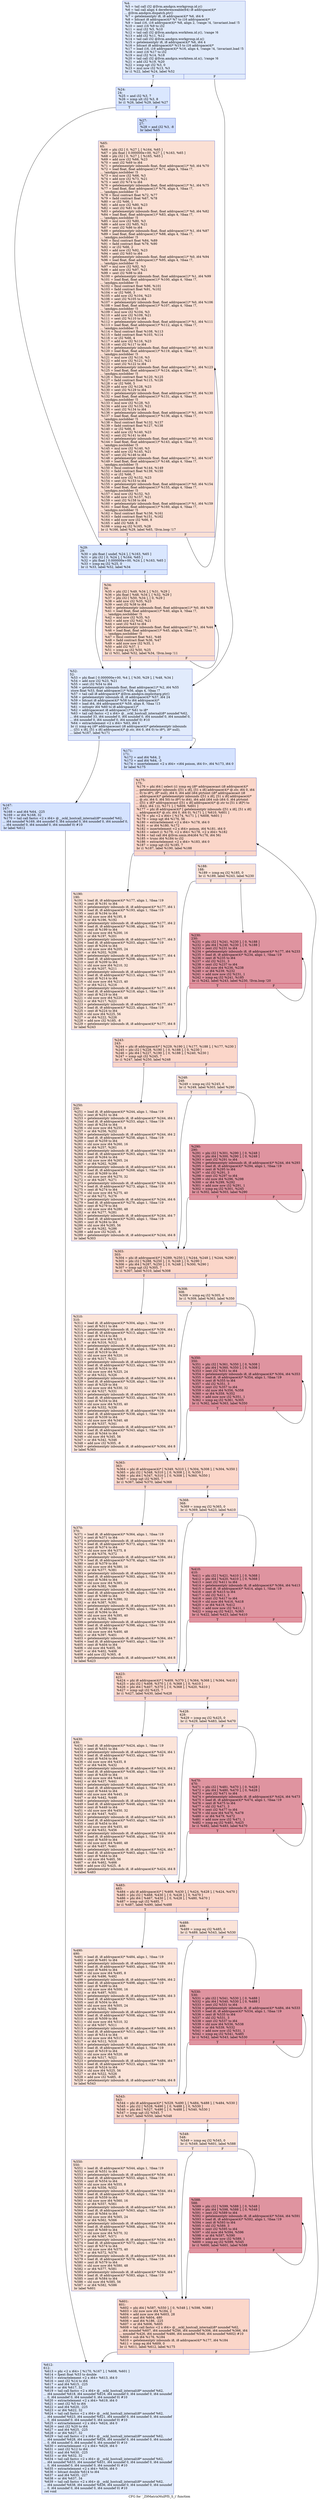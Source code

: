 digraph "CFG for '_Z9MatrixMulPfS_S_i' function" {
	label="CFG for '_Z9MatrixMulPfS_S_i' function";

	Node0x5eda240 [shape=record,color="#3d50c3ff", style=filled, fillcolor="#bbd1f870",label="{%4:\l  %5 = tail call i32 @llvm.amdgcn.workgroup.id.y()\l  %6 = tail call align 4 dereferenceable(64) i8 addrspace(4)*\l... @llvm.amdgcn.dispatch.ptr()\l  %7 = getelementptr i8, i8 addrspace(4)* %6, i64 6\l  %8 = bitcast i8 addrspace(4)* %7 to i16 addrspace(4)*\l  %9 = load i16, i16 addrspace(4)* %8, align 2, !range !4, !invariant.load !5\l  %10 = zext i16 %9 to i32\l  %11 = mul i32 %5, %10\l  %12 = tail call i32 @llvm.amdgcn.workitem.id.y(), !range !6\l  %13 = add i32 %11, %12\l  %14 = tail call i32 @llvm.amdgcn.workgroup.id.x()\l  %15 = getelementptr i8, i8 addrspace(4)* %6, i64 4\l  %16 = bitcast i8 addrspace(4)* %15 to i16 addrspace(4)*\l  %17 = load i16, i16 addrspace(4)* %16, align 4, !range !4, !invariant.load !5\l  %18 = zext i16 %17 to i32\l  %19 = mul i32 %14, %18\l  %20 = tail call i32 @llvm.amdgcn.workitem.id.x(), !range !6\l  %21 = add i32 %19, %20\l  %22 = icmp sgt i32 %3, 0\l  %23 = mul nsw i32 %13, %3\l  br i1 %22, label %24, label %52\l|{<s0>T|<s1>F}}"];
	Node0x5eda240:s0 -> Node0x5eddc30;
	Node0x5eda240:s1 -> Node0x5eddcc0;
	Node0x5eddc30 [shape=record,color="#3d50c3ff", style=filled, fillcolor="#abc8fd70",label="{%24:\l24:                                               \l  %25 = and i32 %3, 7\l  %26 = icmp ult i32 %3, 8\l  br i1 %26, label %29, label %27\l|{<s0>T|<s1>F}}"];
	Node0x5eddc30:s0 -> Node0x5eddf80;
	Node0x5eddc30:s1 -> Node0x5eddfd0;
	Node0x5eddfd0 [shape=record,color="#3d50c3ff", style=filled, fillcolor="#8fb1fe70",label="{%27:\l27:                                               \l  %28 = and i32 %3, -8\l  br label %65\l}"];
	Node0x5eddfd0 -> Node0x5ede1d0;
	Node0x5eddf80 [shape=record,color="#3d50c3ff", style=filled, fillcolor="#abc8fd70",label="{%29:\l29:                                               \l  %30 = phi float [ undef, %24 ], [ %163, %65 ]\l  %31 = phi i32 [ 0, %24 ], [ %164, %65 ]\l  %32 = phi float [ 0.000000e+00, %24 ], [ %163, %65 ]\l  %33 = icmp eq i32 %25, 0\l  br i1 %33, label %52, label %34\l|{<s0>T|<s1>F}}"];
	Node0x5eddf80:s0 -> Node0x5eddcc0;
	Node0x5eddf80:s1 -> Node0x5edc440;
	Node0x5edc440 [shape=record,color="#3d50c3ff", style=filled, fillcolor="#f7af9170",label="{%34:\l34:                                               \l  %35 = phi i32 [ %49, %34 ], [ %31, %29 ]\l  %36 = phi float [ %48, %34 ], [ %32, %29 ]\l  %37 = phi i32 [ %50, %34 ], [ 0, %29 ]\l  %38 = add nsw i32 %35, %23\l  %39 = sext i32 %38 to i64\l  %40 = getelementptr inbounds float, float addrspace(1)* %0, i64 %39\l  %41 = load float, float addrspace(1)* %40, align 4, !tbaa !7,\l... !amdgpu.noclobber !5\l  %42 = mul nsw i32 %35, %3\l  %43 = add nsw i32 %42, %21\l  %44 = sext i32 %43 to i64\l  %45 = getelementptr inbounds float, float addrspace(1)* %1, i64 %44\l  %46 = load float, float addrspace(1)* %45, align 4, !tbaa !7,\l... !amdgpu.noclobber !5\l  %47 = fmul contract float %41, %46\l  %48 = fadd contract float %36, %47\l  %49 = add nuw nsw i32 %35, 1\l  %50 = add i32 %37, 1\l  %51 = icmp eq i32 %50, %25\l  br i1 %51, label %52, label %34, !llvm.loop !11\l|{<s0>T|<s1>F}}"];
	Node0x5edc440:s0 -> Node0x5eddcc0;
	Node0x5edc440:s1 -> Node0x5edc440;
	Node0x5eddcc0 [shape=record,color="#3d50c3ff", style=filled, fillcolor="#bbd1f870",label="{%52:\l52:                                               \l  %53 = phi float [ 0.000000e+00, %4 ], [ %30, %29 ], [ %48, %34 ]\l  %54 = add nsw i32 %23, %21\l  %55 = sext i32 %54 to i64\l  %56 = getelementptr inbounds float, float addrspace(1)* %2, i64 %55\l  store float %53, float addrspace(1)* %56, align 4, !tbaa !7\l  %57 = tail call i8 addrspace(4)* @llvm.amdgcn.implicitarg.ptr()\l  %58 = getelementptr inbounds i8, i8 addrspace(4)* %57, i64 24\l  %59 = bitcast i8 addrspace(4)* %58 to i64 addrspace(4)*\l  %60 = load i64, i64 addrspace(4)* %59, align 8, !tbaa !13\l  %61 = inttoptr i64 %60 to i8 addrspace(1)*\l  %62 = addrspacecast i8 addrspace(1)* %61 to i8*\l  %63 = tail call fastcc \<2 x i64\> @__ockl_hostcall_internal(i8* noundef %62,\l... i64 noundef 33, i64 noundef 0, i64 noundef 0, i64 noundef 0, i64 noundef 0,\l... i64 noundef 0, i64 noundef 0, i64 noundef 0) #10\l  %64 = extractelement \<2 x i64\> %63, i64 0\l  br i1 icmp eq (i8* addrspacecast (i8 addrspace(4)* getelementptr inbounds\l... ([51 x i8], [51 x i8] addrspace(4)* @.str, i64 0, i64 0) to i8*), i8* null),\l... label %167, label %171\l|{<s0>T|<s1>F}}"];
	Node0x5eddcc0:s0 -> Node0x5edf4f0;
	Node0x5eddcc0:s1 -> Node0x5ee1b20;
	Node0x5ede1d0 [shape=record,color="#3d50c3ff", style=filled, fillcolor="#f7b99e70",label="{%65:\l65:                                               \l  %66 = phi i32 [ 0, %27 ], [ %164, %65 ]\l  %67 = phi float [ 0.000000e+00, %27 ], [ %163, %65 ]\l  %68 = phi i32 [ 0, %27 ], [ %165, %65 ]\l  %69 = add nsw i32 %66, %23\l  %70 = sext i32 %69 to i64\l  %71 = getelementptr inbounds float, float addrspace(1)* %0, i64 %70\l  %72 = load float, float addrspace(1)* %71, align 4, !tbaa !7,\l... !amdgpu.noclobber !5\l  %73 = mul nsw i32 %66, %3\l  %74 = add nsw i32 %73, %21\l  %75 = sext i32 %74 to i64\l  %76 = getelementptr inbounds float, float addrspace(1)* %1, i64 %75\l  %77 = load float, float addrspace(1)* %76, align 4, !tbaa !7,\l... !amdgpu.noclobber !5\l  %78 = fmul contract float %72, %77\l  %79 = fadd contract float %67, %78\l  %80 = or i32 %66, 1\l  %81 = add nsw i32 %80, %23\l  %82 = sext i32 %81 to i64\l  %83 = getelementptr inbounds float, float addrspace(1)* %0, i64 %82\l  %84 = load float, float addrspace(1)* %83, align 4, !tbaa !7,\l... !amdgpu.noclobber !5\l  %85 = mul nsw i32 %80, %3\l  %86 = add nsw i32 %85, %21\l  %87 = sext i32 %86 to i64\l  %88 = getelementptr inbounds float, float addrspace(1)* %1, i64 %87\l  %89 = load float, float addrspace(1)* %88, align 4, !tbaa !7,\l... !amdgpu.noclobber !5\l  %90 = fmul contract float %84, %89\l  %91 = fadd contract float %79, %90\l  %92 = or i32 %66, 2\l  %93 = add nsw i32 %92, %23\l  %94 = sext i32 %93 to i64\l  %95 = getelementptr inbounds float, float addrspace(1)* %0, i64 %94\l  %96 = load float, float addrspace(1)* %95, align 4, !tbaa !7,\l... !amdgpu.noclobber !5\l  %97 = mul nsw i32 %92, %3\l  %98 = add nsw i32 %97, %21\l  %99 = sext i32 %98 to i64\l  %100 = getelementptr inbounds float, float addrspace(1)* %1, i64 %99\l  %101 = load float, float addrspace(1)* %100, align 4, !tbaa !7,\l... !amdgpu.noclobber !5\l  %102 = fmul contract float %96, %101\l  %103 = fadd contract float %91, %102\l  %104 = or i32 %66, 3\l  %105 = add nsw i32 %104, %23\l  %106 = sext i32 %105 to i64\l  %107 = getelementptr inbounds float, float addrspace(1)* %0, i64 %106\l  %108 = load float, float addrspace(1)* %107, align 4, !tbaa !7,\l... !amdgpu.noclobber !5\l  %109 = mul nsw i32 %104, %3\l  %110 = add nsw i32 %109, %21\l  %111 = sext i32 %110 to i64\l  %112 = getelementptr inbounds float, float addrspace(1)* %1, i64 %111\l  %113 = load float, float addrspace(1)* %112, align 4, !tbaa !7,\l... !amdgpu.noclobber !5\l  %114 = fmul contract float %108, %113\l  %115 = fadd contract float %103, %114\l  %116 = or i32 %66, 4\l  %117 = add nsw i32 %116, %23\l  %118 = sext i32 %117 to i64\l  %119 = getelementptr inbounds float, float addrspace(1)* %0, i64 %118\l  %120 = load float, float addrspace(1)* %119, align 4, !tbaa !7,\l... !amdgpu.noclobber !5\l  %121 = mul nsw i32 %116, %3\l  %122 = add nsw i32 %121, %21\l  %123 = sext i32 %122 to i64\l  %124 = getelementptr inbounds float, float addrspace(1)* %1, i64 %123\l  %125 = load float, float addrspace(1)* %124, align 4, !tbaa !7,\l... !amdgpu.noclobber !5\l  %126 = fmul contract float %120, %125\l  %127 = fadd contract float %115, %126\l  %128 = or i32 %66, 5\l  %129 = add nsw i32 %128, %23\l  %130 = sext i32 %129 to i64\l  %131 = getelementptr inbounds float, float addrspace(1)* %0, i64 %130\l  %132 = load float, float addrspace(1)* %131, align 4, !tbaa !7,\l... !amdgpu.noclobber !5\l  %133 = mul nsw i32 %128, %3\l  %134 = add nsw i32 %133, %21\l  %135 = sext i32 %134 to i64\l  %136 = getelementptr inbounds float, float addrspace(1)* %1, i64 %135\l  %137 = load float, float addrspace(1)* %136, align 4, !tbaa !7,\l... !amdgpu.noclobber !5\l  %138 = fmul contract float %132, %137\l  %139 = fadd contract float %127, %138\l  %140 = or i32 %66, 6\l  %141 = add nsw i32 %140, %23\l  %142 = sext i32 %141 to i64\l  %143 = getelementptr inbounds float, float addrspace(1)* %0, i64 %142\l  %144 = load float, float addrspace(1)* %143, align 4, !tbaa !7,\l... !amdgpu.noclobber !5\l  %145 = mul nsw i32 %140, %3\l  %146 = add nsw i32 %145, %21\l  %147 = sext i32 %146 to i64\l  %148 = getelementptr inbounds float, float addrspace(1)* %1, i64 %147\l  %149 = load float, float addrspace(1)* %148, align 4, !tbaa !7,\l... !amdgpu.noclobber !5\l  %150 = fmul contract float %144, %149\l  %151 = fadd contract float %139, %150\l  %152 = or i32 %66, 7\l  %153 = add nsw i32 %152, %23\l  %154 = sext i32 %153 to i64\l  %155 = getelementptr inbounds float, float addrspace(1)* %0, i64 %154\l  %156 = load float, float addrspace(1)* %155, align 4, !tbaa !7,\l... !amdgpu.noclobber !5\l  %157 = mul nsw i32 %152, %3\l  %158 = add nsw i32 %157, %21\l  %159 = sext i32 %158 to i64\l  %160 = getelementptr inbounds float, float addrspace(1)* %1, i64 %159\l  %161 = load float, float addrspace(1)* %160, align 4, !tbaa !7,\l... !amdgpu.noclobber !5\l  %162 = fmul contract float %156, %161\l  %163 = fadd contract float %151, %162\l  %164 = add nuw nsw i32 %66, 8\l  %165 = add i32 %68, 8\l  %166 = icmp eq i32 %165, %28\l  br i1 %166, label %29, label %65, !llvm.loop !17\l|{<s0>T|<s1>F}}"];
	Node0x5ede1d0:s0 -> Node0x5eddf80;
	Node0x5ede1d0:s1 -> Node0x5ede1d0;
	Node0x5edf4f0 [shape=record,color="#3d50c3ff", style=filled, fillcolor="#a1c0ff70",label="{%167:\l167:                                              \l  %168 = and i64 %64, -225\l  %169 = or i64 %168, 32\l  %170 = tail call fastcc \<2 x i64\> @__ockl_hostcall_internal(i8* noundef %62,\l... i64 noundef %169, i64 noundef 0, i64 noundef 0, i64 noundef 0, i64 noundef 0,\l... i64 noundef 0, i64 noundef 0, i64 noundef 0) #10\l  br label %612\l}"];
	Node0x5edf4f0 -> Node0x5ee6b50;
	Node0x5ee1b20 [shape=record,color="#3d50c3ff", style=filled, fillcolor="#a1c0ff70",label="{%171:\l171:                                              \l  %172 = and i64 %64, 2\l  %173 = and i64 %64, -3\l  %174 = insertelement \<2 x i64\> \<i64 poison, i64 0\>, i64 %173, i64 0\l  br label %175\l}"];
	Node0x5ee1b20 -> Node0x5ee7600;
	Node0x5ee7600 [shape=record,color="#3d50c3ff", style=filled, fillcolor="#f6a38570",label="{%175:\l175:                                              \l  %176 = phi i64 [ select (i1 icmp eq (i8* addrspacecast (i8 addrspace(4)*\l... getelementptr inbounds ([51 x i8], [51 x i8] addrspace(4)* @.str, i64 0, i64\l... 0) to i8*), i8* null), i64 0, i64 add (i64 ptrtoint (i8* addrspacecast (i8\l... addrspace(4)* getelementptr inbounds ([51 x i8], [51 x i8] addrspace(4)*\l... @.str, i64 0, i64 50) to i8*) to i64), i64 add (i64 sub (i64 0, i64 ptrtoint\l... ([51 x i8]* addrspacecast ([51 x i8] addrspace(4)* @.str to [51 x i8]*) to\l... i64)), i64 1))), %171 ], [ %609, %601 ]\l  %177 = phi i8 addrspace(4)* [ getelementptr inbounds ([51 x i8], [51 x i8]\l... addrspace(4)* @.str, i64 0, i64 0), %171 ], [ %610, %601 ]\l  %178 = phi \<2 x i64\> [ %174, %171 ], [ %608, %601 ]\l  %179 = icmp ugt i64 %176, 56\l  %180 = extractelement \<2 x i64\> %178, i64 0\l  %181 = or i64 %180, %172\l  %182 = insertelement \<2 x i64\> poison, i64 %181, i64 0\l  %183 = select i1 %179, \<2 x i64\> %178, \<2 x i64\> %182\l  %184 = tail call i64 @llvm.umin.i64(i64 %176, i64 56)\l  %185 = trunc i64 %184 to i32\l  %186 = extractelement \<2 x i64\> %183, i64 0\l  %187 = icmp ugt i32 %185, 7\l  br i1 %187, label %190, label %188\l|{<s0>T|<s1>F}}"];
	Node0x5ee7600:s0 -> Node0x5ee84e0;
	Node0x5ee7600:s1 -> Node0x5ee8570;
	Node0x5ee8570 [shape=record,color="#3d50c3ff", style=filled, fillcolor="#f5c1a970",label="{%188:\l188:                                              \l  %189 = icmp eq i32 %185, 0\l  br i1 %189, label %243, label %230\l|{<s0>T|<s1>F}}"];
	Node0x5ee8570:s0 -> Node0x5ee8740;
	Node0x5ee8570:s1 -> Node0x5ee8790;
	Node0x5ee84e0 [shape=record,color="#3d50c3ff", style=filled, fillcolor="#f5c1a970",label="{%190:\l190:                                              \l  %191 = load i8, i8 addrspace(4)* %177, align 1, !tbaa !19\l  %192 = zext i8 %191 to i64\l  %193 = getelementptr inbounds i8, i8 addrspace(4)* %177, i64 1\l  %194 = load i8, i8 addrspace(4)* %193, align 1, !tbaa !19\l  %195 = zext i8 %194 to i64\l  %196 = shl nuw nsw i64 %195, 8\l  %197 = or i64 %196, %192\l  %198 = getelementptr inbounds i8, i8 addrspace(4)* %177, i64 2\l  %199 = load i8, i8 addrspace(4)* %198, align 1, !tbaa !19\l  %200 = zext i8 %199 to i64\l  %201 = shl nuw nsw i64 %200, 16\l  %202 = or i64 %197, %201\l  %203 = getelementptr inbounds i8, i8 addrspace(4)* %177, i64 3\l  %204 = load i8, i8 addrspace(4)* %203, align 1, !tbaa !19\l  %205 = zext i8 %204 to i64\l  %206 = shl nuw nsw i64 %205, 24\l  %207 = or i64 %202, %206\l  %208 = getelementptr inbounds i8, i8 addrspace(4)* %177, i64 4\l  %209 = load i8, i8 addrspace(4)* %208, align 1, !tbaa !19\l  %210 = zext i8 %209 to i64\l  %211 = shl nuw nsw i64 %210, 32\l  %212 = or i64 %207, %211\l  %213 = getelementptr inbounds i8, i8 addrspace(4)* %177, i64 5\l  %214 = load i8, i8 addrspace(4)* %213, align 1, !tbaa !19\l  %215 = zext i8 %214 to i64\l  %216 = shl nuw nsw i64 %215, 40\l  %217 = or i64 %212, %216\l  %218 = getelementptr inbounds i8, i8 addrspace(4)* %177, i64 6\l  %219 = load i8, i8 addrspace(4)* %218, align 1, !tbaa !19\l  %220 = zext i8 %219 to i64\l  %221 = shl nuw nsw i64 %220, 48\l  %222 = or i64 %217, %221\l  %223 = getelementptr inbounds i8, i8 addrspace(4)* %177, i64 7\l  %224 = load i8, i8 addrspace(4)* %223, align 1, !tbaa !19\l  %225 = zext i8 %224 to i64\l  %226 = shl nuw i64 %225, 56\l  %227 = or i64 %222, %226\l  %228 = add nsw i32 %185, -8\l  %229 = getelementptr inbounds i8, i8 addrspace(4)* %177, i64 8\l  br label %243\l}"];
	Node0x5ee84e0 -> Node0x5ee8740;
	Node0x5ee8790 [shape=record,color="#b70d28ff", style=filled, fillcolor="#b70d2870",label="{%230:\l230:                                              \l  %231 = phi i32 [ %241, %230 ], [ 0, %188 ]\l  %232 = phi i64 [ %240, %230 ], [ 0, %188 ]\l  %233 = zext i32 %231 to i64\l  %234 = getelementptr inbounds i8, i8 addrspace(4)* %177, i64 %233\l  %235 = load i8, i8 addrspace(4)* %234, align 1, !tbaa !19\l  %236 = zext i8 %235 to i64\l  %237 = shl i32 %231, 3\l  %238 = zext i32 %237 to i64\l  %239 = shl nuw i64 %236, %238\l  %240 = or i64 %239, %232\l  %241 = add nuw nsw i32 %231, 1\l  %242 = icmp eq i32 %241, %185\l  br i1 %242, label %243, label %230, !llvm.loop !20\l|{<s0>T|<s1>F}}"];
	Node0x5ee8790:s0 -> Node0x5ee8740;
	Node0x5ee8790:s1 -> Node0x5ee8790;
	Node0x5ee8740 [shape=record,color="#3d50c3ff", style=filled, fillcolor="#f6a38570",label="{%243:\l243:                                              \l  %244 = phi i8 addrspace(4)* [ %229, %190 ], [ %177, %188 ], [ %177, %230 ]\l  %245 = phi i32 [ %228, %190 ], [ 0, %188 ], [ 0, %230 ]\l  %246 = phi i64 [ %227, %190 ], [ 0, %188 ], [ %240, %230 ]\l  %247 = icmp ugt i32 %245, 7\l  br i1 %247, label %250, label %248\l|{<s0>T|<s1>F}}"];
	Node0x5ee8740:s0 -> Node0x5eeb1d0;
	Node0x5ee8740:s1 -> Node0x5eeb220;
	Node0x5eeb220 [shape=record,color="#3d50c3ff", style=filled, fillcolor="#f5c1a970",label="{%248:\l248:                                              \l  %249 = icmp eq i32 %245, 0\l  br i1 %249, label %303, label %290\l|{<s0>T|<s1>F}}"];
	Node0x5eeb220:s0 -> Node0x5eeb3f0;
	Node0x5eeb220:s1 -> Node0x5eeb440;
	Node0x5eeb1d0 [shape=record,color="#3d50c3ff", style=filled, fillcolor="#f5c1a970",label="{%250:\l250:                                              \l  %251 = load i8, i8 addrspace(4)* %244, align 1, !tbaa !19\l  %252 = zext i8 %251 to i64\l  %253 = getelementptr inbounds i8, i8 addrspace(4)* %244, i64 1\l  %254 = load i8, i8 addrspace(4)* %253, align 1, !tbaa !19\l  %255 = zext i8 %254 to i64\l  %256 = shl nuw nsw i64 %255, 8\l  %257 = or i64 %256, %252\l  %258 = getelementptr inbounds i8, i8 addrspace(4)* %244, i64 2\l  %259 = load i8, i8 addrspace(4)* %258, align 1, !tbaa !19\l  %260 = zext i8 %259 to i64\l  %261 = shl nuw nsw i64 %260, 16\l  %262 = or i64 %257, %261\l  %263 = getelementptr inbounds i8, i8 addrspace(4)* %244, i64 3\l  %264 = load i8, i8 addrspace(4)* %263, align 1, !tbaa !19\l  %265 = zext i8 %264 to i64\l  %266 = shl nuw nsw i64 %265, 24\l  %267 = or i64 %262, %266\l  %268 = getelementptr inbounds i8, i8 addrspace(4)* %244, i64 4\l  %269 = load i8, i8 addrspace(4)* %268, align 1, !tbaa !19\l  %270 = zext i8 %269 to i64\l  %271 = shl nuw nsw i64 %270, 32\l  %272 = or i64 %267, %271\l  %273 = getelementptr inbounds i8, i8 addrspace(4)* %244, i64 5\l  %274 = load i8, i8 addrspace(4)* %273, align 1, !tbaa !19\l  %275 = zext i8 %274 to i64\l  %276 = shl nuw nsw i64 %275, 40\l  %277 = or i64 %272, %276\l  %278 = getelementptr inbounds i8, i8 addrspace(4)* %244, i64 6\l  %279 = load i8, i8 addrspace(4)* %278, align 1, !tbaa !19\l  %280 = zext i8 %279 to i64\l  %281 = shl nuw nsw i64 %280, 48\l  %282 = or i64 %277, %281\l  %283 = getelementptr inbounds i8, i8 addrspace(4)* %244, i64 7\l  %284 = load i8, i8 addrspace(4)* %283, align 1, !tbaa !19\l  %285 = zext i8 %284 to i64\l  %286 = shl nuw i64 %285, 56\l  %287 = or i64 %282, %286\l  %288 = add nsw i32 %245, -8\l  %289 = getelementptr inbounds i8, i8 addrspace(4)* %244, i64 8\l  br label %303\l}"];
	Node0x5eeb1d0 -> Node0x5eeb3f0;
	Node0x5eeb440 [shape=record,color="#b70d28ff", style=filled, fillcolor="#b70d2870",label="{%290:\l290:                                              \l  %291 = phi i32 [ %301, %290 ], [ 0, %248 ]\l  %292 = phi i64 [ %300, %290 ], [ 0, %248 ]\l  %293 = zext i32 %291 to i64\l  %294 = getelementptr inbounds i8, i8 addrspace(4)* %244, i64 %293\l  %295 = load i8, i8 addrspace(4)* %294, align 1, !tbaa !19\l  %296 = zext i8 %295 to i64\l  %297 = shl i32 %291, 3\l  %298 = zext i32 %297 to i64\l  %299 = shl nuw i64 %296, %298\l  %300 = or i64 %299, %292\l  %301 = add nuw nsw i32 %291, 1\l  %302 = icmp eq i32 %301, %245\l  br i1 %302, label %303, label %290\l|{<s0>T|<s1>F}}"];
	Node0x5eeb440:s0 -> Node0x5eeb3f0;
	Node0x5eeb440:s1 -> Node0x5eeb440;
	Node0x5eeb3f0 [shape=record,color="#3d50c3ff", style=filled, fillcolor="#f6a38570",label="{%303:\l303:                                              \l  %304 = phi i8 addrspace(4)* [ %289, %250 ], [ %244, %248 ], [ %244, %290 ]\l  %305 = phi i32 [ %288, %250 ], [ 0, %248 ], [ 0, %290 ]\l  %306 = phi i64 [ %287, %250 ], [ 0, %248 ], [ %300, %290 ]\l  %307 = icmp ugt i32 %305, 7\l  br i1 %307, label %310, label %308\l|{<s0>T|<s1>F}}"];
	Node0x5eeb3f0:s0 -> Node0x5eedcd0;
	Node0x5eeb3f0:s1 -> Node0x5eedd20;
	Node0x5eedd20 [shape=record,color="#3d50c3ff", style=filled, fillcolor="#f5c1a970",label="{%308:\l308:                                              \l  %309 = icmp eq i32 %305, 0\l  br i1 %309, label %363, label %350\l|{<s0>T|<s1>F}}"];
	Node0x5eedd20:s0 -> Node0x5eedeb0;
	Node0x5eedd20:s1 -> Node0x5eedf00;
	Node0x5eedcd0 [shape=record,color="#3d50c3ff", style=filled, fillcolor="#f5c1a970",label="{%310:\l310:                                              \l  %311 = load i8, i8 addrspace(4)* %304, align 1, !tbaa !19\l  %312 = zext i8 %311 to i64\l  %313 = getelementptr inbounds i8, i8 addrspace(4)* %304, i64 1\l  %314 = load i8, i8 addrspace(4)* %313, align 1, !tbaa !19\l  %315 = zext i8 %314 to i64\l  %316 = shl nuw nsw i64 %315, 8\l  %317 = or i64 %316, %312\l  %318 = getelementptr inbounds i8, i8 addrspace(4)* %304, i64 2\l  %319 = load i8, i8 addrspace(4)* %318, align 1, !tbaa !19\l  %320 = zext i8 %319 to i64\l  %321 = shl nuw nsw i64 %320, 16\l  %322 = or i64 %317, %321\l  %323 = getelementptr inbounds i8, i8 addrspace(4)* %304, i64 3\l  %324 = load i8, i8 addrspace(4)* %323, align 1, !tbaa !19\l  %325 = zext i8 %324 to i64\l  %326 = shl nuw nsw i64 %325, 24\l  %327 = or i64 %322, %326\l  %328 = getelementptr inbounds i8, i8 addrspace(4)* %304, i64 4\l  %329 = load i8, i8 addrspace(4)* %328, align 1, !tbaa !19\l  %330 = zext i8 %329 to i64\l  %331 = shl nuw nsw i64 %330, 32\l  %332 = or i64 %327, %331\l  %333 = getelementptr inbounds i8, i8 addrspace(4)* %304, i64 5\l  %334 = load i8, i8 addrspace(4)* %333, align 1, !tbaa !19\l  %335 = zext i8 %334 to i64\l  %336 = shl nuw nsw i64 %335, 40\l  %337 = or i64 %332, %336\l  %338 = getelementptr inbounds i8, i8 addrspace(4)* %304, i64 6\l  %339 = load i8, i8 addrspace(4)* %338, align 1, !tbaa !19\l  %340 = zext i8 %339 to i64\l  %341 = shl nuw nsw i64 %340, 48\l  %342 = or i64 %337, %341\l  %343 = getelementptr inbounds i8, i8 addrspace(4)* %304, i64 7\l  %344 = load i8, i8 addrspace(4)* %343, align 1, !tbaa !19\l  %345 = zext i8 %344 to i64\l  %346 = shl nuw i64 %345, 56\l  %347 = or i64 %342, %346\l  %348 = add nsw i32 %305, -8\l  %349 = getelementptr inbounds i8, i8 addrspace(4)* %304, i64 8\l  br label %363\l}"];
	Node0x5eedcd0 -> Node0x5eedeb0;
	Node0x5eedf00 [shape=record,color="#b70d28ff", style=filled, fillcolor="#b70d2870",label="{%350:\l350:                                              \l  %351 = phi i32 [ %361, %350 ], [ 0, %308 ]\l  %352 = phi i64 [ %360, %350 ], [ 0, %308 ]\l  %353 = zext i32 %351 to i64\l  %354 = getelementptr inbounds i8, i8 addrspace(4)* %304, i64 %353\l  %355 = load i8, i8 addrspace(4)* %354, align 1, !tbaa !19\l  %356 = zext i8 %355 to i64\l  %357 = shl i32 %351, 3\l  %358 = zext i32 %357 to i64\l  %359 = shl nuw i64 %356, %358\l  %360 = or i64 %359, %352\l  %361 = add nuw nsw i32 %351, 1\l  %362 = icmp eq i32 %361, %305\l  br i1 %362, label %363, label %350\l|{<s0>T|<s1>F}}"];
	Node0x5eedf00:s0 -> Node0x5eedeb0;
	Node0x5eedf00:s1 -> Node0x5eedf00;
	Node0x5eedeb0 [shape=record,color="#3d50c3ff", style=filled, fillcolor="#f6a38570",label="{%363:\l363:                                              \l  %364 = phi i8 addrspace(4)* [ %349, %310 ], [ %304, %308 ], [ %304, %350 ]\l  %365 = phi i32 [ %348, %310 ], [ 0, %308 ], [ 0, %350 ]\l  %366 = phi i64 [ %347, %310 ], [ 0, %308 ], [ %360, %350 ]\l  %367 = icmp ugt i32 %365, 7\l  br i1 %367, label %370, label %368\l|{<s0>T|<s1>F}}"];
	Node0x5eedeb0:s0 -> Node0x5ef0920;
	Node0x5eedeb0:s1 -> Node0x5ef0970;
	Node0x5ef0970 [shape=record,color="#3d50c3ff", style=filled, fillcolor="#f5c1a970",label="{%368:\l368:                                              \l  %369 = icmp eq i32 %365, 0\l  br i1 %369, label %423, label %410\l|{<s0>T|<s1>F}}"];
	Node0x5ef0970:s0 -> Node0x5ef0b00;
	Node0x5ef0970:s1 -> Node0x5ef0b50;
	Node0x5ef0920 [shape=record,color="#3d50c3ff", style=filled, fillcolor="#f5c1a970",label="{%370:\l370:                                              \l  %371 = load i8, i8 addrspace(4)* %364, align 1, !tbaa !19\l  %372 = zext i8 %371 to i64\l  %373 = getelementptr inbounds i8, i8 addrspace(4)* %364, i64 1\l  %374 = load i8, i8 addrspace(4)* %373, align 1, !tbaa !19\l  %375 = zext i8 %374 to i64\l  %376 = shl nuw nsw i64 %375, 8\l  %377 = or i64 %376, %372\l  %378 = getelementptr inbounds i8, i8 addrspace(4)* %364, i64 2\l  %379 = load i8, i8 addrspace(4)* %378, align 1, !tbaa !19\l  %380 = zext i8 %379 to i64\l  %381 = shl nuw nsw i64 %380, 16\l  %382 = or i64 %377, %381\l  %383 = getelementptr inbounds i8, i8 addrspace(4)* %364, i64 3\l  %384 = load i8, i8 addrspace(4)* %383, align 1, !tbaa !19\l  %385 = zext i8 %384 to i64\l  %386 = shl nuw nsw i64 %385, 24\l  %387 = or i64 %382, %386\l  %388 = getelementptr inbounds i8, i8 addrspace(4)* %364, i64 4\l  %389 = load i8, i8 addrspace(4)* %388, align 1, !tbaa !19\l  %390 = zext i8 %389 to i64\l  %391 = shl nuw nsw i64 %390, 32\l  %392 = or i64 %387, %391\l  %393 = getelementptr inbounds i8, i8 addrspace(4)* %364, i64 5\l  %394 = load i8, i8 addrspace(4)* %393, align 1, !tbaa !19\l  %395 = zext i8 %394 to i64\l  %396 = shl nuw nsw i64 %395, 40\l  %397 = or i64 %392, %396\l  %398 = getelementptr inbounds i8, i8 addrspace(4)* %364, i64 6\l  %399 = load i8, i8 addrspace(4)* %398, align 1, !tbaa !19\l  %400 = zext i8 %399 to i64\l  %401 = shl nuw nsw i64 %400, 48\l  %402 = or i64 %397, %401\l  %403 = getelementptr inbounds i8, i8 addrspace(4)* %364, i64 7\l  %404 = load i8, i8 addrspace(4)* %403, align 1, !tbaa !19\l  %405 = zext i8 %404 to i64\l  %406 = shl nuw i64 %405, 56\l  %407 = or i64 %402, %406\l  %408 = add nsw i32 %365, -8\l  %409 = getelementptr inbounds i8, i8 addrspace(4)* %364, i64 8\l  br label %423\l}"];
	Node0x5ef0920 -> Node0x5ef0b00;
	Node0x5ef0b50 [shape=record,color="#b70d28ff", style=filled, fillcolor="#b70d2870",label="{%410:\l410:                                              \l  %411 = phi i32 [ %421, %410 ], [ 0, %368 ]\l  %412 = phi i64 [ %420, %410 ], [ 0, %368 ]\l  %413 = zext i32 %411 to i64\l  %414 = getelementptr inbounds i8, i8 addrspace(4)* %364, i64 %413\l  %415 = load i8, i8 addrspace(4)* %414, align 1, !tbaa !19\l  %416 = zext i8 %415 to i64\l  %417 = shl i32 %411, 3\l  %418 = zext i32 %417 to i64\l  %419 = shl nuw i64 %416, %418\l  %420 = or i64 %419, %412\l  %421 = add nuw nsw i32 %411, 1\l  %422 = icmp eq i32 %421, %365\l  br i1 %422, label %423, label %410\l|{<s0>T|<s1>F}}"];
	Node0x5ef0b50:s0 -> Node0x5ef0b00;
	Node0x5ef0b50:s1 -> Node0x5ef0b50;
	Node0x5ef0b00 [shape=record,color="#3d50c3ff", style=filled, fillcolor="#f6a38570",label="{%423:\l423:                                              \l  %424 = phi i8 addrspace(4)* [ %409, %370 ], [ %364, %368 ], [ %364, %410 ]\l  %425 = phi i32 [ %408, %370 ], [ 0, %368 ], [ 0, %410 ]\l  %426 = phi i64 [ %407, %370 ], [ 0, %368 ], [ %420, %410 ]\l  %427 = icmp ugt i32 %425, 7\l  br i1 %427, label %430, label %428\l|{<s0>T|<s1>F}}"];
	Node0x5ef0b00:s0 -> Node0x5ef2b70;
	Node0x5ef0b00:s1 -> Node0x5ef2bc0;
	Node0x5ef2bc0 [shape=record,color="#3d50c3ff", style=filled, fillcolor="#f5c1a970",label="{%428:\l428:                                              \l  %429 = icmp eq i32 %425, 0\l  br i1 %429, label %483, label %470\l|{<s0>T|<s1>F}}"];
	Node0x5ef2bc0:s0 -> Node0x5ef2d50;
	Node0x5ef2bc0:s1 -> Node0x5ef2da0;
	Node0x5ef2b70 [shape=record,color="#3d50c3ff", style=filled, fillcolor="#f5c1a970",label="{%430:\l430:                                              \l  %431 = load i8, i8 addrspace(4)* %424, align 1, !tbaa !19\l  %432 = zext i8 %431 to i64\l  %433 = getelementptr inbounds i8, i8 addrspace(4)* %424, i64 1\l  %434 = load i8, i8 addrspace(4)* %433, align 1, !tbaa !19\l  %435 = zext i8 %434 to i64\l  %436 = shl nuw nsw i64 %435, 8\l  %437 = or i64 %436, %432\l  %438 = getelementptr inbounds i8, i8 addrspace(4)* %424, i64 2\l  %439 = load i8, i8 addrspace(4)* %438, align 1, !tbaa !19\l  %440 = zext i8 %439 to i64\l  %441 = shl nuw nsw i64 %440, 16\l  %442 = or i64 %437, %441\l  %443 = getelementptr inbounds i8, i8 addrspace(4)* %424, i64 3\l  %444 = load i8, i8 addrspace(4)* %443, align 1, !tbaa !19\l  %445 = zext i8 %444 to i64\l  %446 = shl nuw nsw i64 %445, 24\l  %447 = or i64 %442, %446\l  %448 = getelementptr inbounds i8, i8 addrspace(4)* %424, i64 4\l  %449 = load i8, i8 addrspace(4)* %448, align 1, !tbaa !19\l  %450 = zext i8 %449 to i64\l  %451 = shl nuw nsw i64 %450, 32\l  %452 = or i64 %447, %451\l  %453 = getelementptr inbounds i8, i8 addrspace(4)* %424, i64 5\l  %454 = load i8, i8 addrspace(4)* %453, align 1, !tbaa !19\l  %455 = zext i8 %454 to i64\l  %456 = shl nuw nsw i64 %455, 40\l  %457 = or i64 %452, %456\l  %458 = getelementptr inbounds i8, i8 addrspace(4)* %424, i64 6\l  %459 = load i8, i8 addrspace(4)* %458, align 1, !tbaa !19\l  %460 = zext i8 %459 to i64\l  %461 = shl nuw nsw i64 %460, 48\l  %462 = or i64 %457, %461\l  %463 = getelementptr inbounds i8, i8 addrspace(4)* %424, i64 7\l  %464 = load i8, i8 addrspace(4)* %463, align 1, !tbaa !19\l  %465 = zext i8 %464 to i64\l  %466 = shl nuw i64 %465, 56\l  %467 = or i64 %462, %466\l  %468 = add nsw i32 %425, -8\l  %469 = getelementptr inbounds i8, i8 addrspace(4)* %424, i64 8\l  br label %483\l}"];
	Node0x5ef2b70 -> Node0x5ef2d50;
	Node0x5ef2da0 [shape=record,color="#b70d28ff", style=filled, fillcolor="#b70d2870",label="{%470:\l470:                                              \l  %471 = phi i32 [ %481, %470 ], [ 0, %428 ]\l  %472 = phi i64 [ %480, %470 ], [ 0, %428 ]\l  %473 = zext i32 %471 to i64\l  %474 = getelementptr inbounds i8, i8 addrspace(4)* %424, i64 %473\l  %475 = load i8, i8 addrspace(4)* %474, align 1, !tbaa !19\l  %476 = zext i8 %475 to i64\l  %477 = shl i32 %471, 3\l  %478 = zext i32 %477 to i64\l  %479 = shl nuw i64 %476, %478\l  %480 = or i64 %479, %472\l  %481 = add nuw nsw i32 %471, 1\l  %482 = icmp eq i32 %481, %425\l  br i1 %482, label %483, label %470\l|{<s0>T|<s1>F}}"];
	Node0x5ef2da0:s0 -> Node0x5ef2d50;
	Node0x5ef2da0:s1 -> Node0x5ef2da0;
	Node0x5ef2d50 [shape=record,color="#3d50c3ff", style=filled, fillcolor="#f6a38570",label="{%483:\l483:                                              \l  %484 = phi i8 addrspace(4)* [ %469, %430 ], [ %424, %428 ], [ %424, %470 ]\l  %485 = phi i32 [ %468, %430 ], [ 0, %428 ], [ 0, %470 ]\l  %486 = phi i64 [ %467, %430 ], [ 0, %428 ], [ %480, %470 ]\l  %487 = icmp ugt i32 %485, 7\l  br i1 %487, label %490, label %488\l|{<s0>T|<s1>F}}"];
	Node0x5ef2d50:s0 -> Node0x5ef51d0;
	Node0x5ef2d50:s1 -> Node0x5ef5220;
	Node0x5ef5220 [shape=record,color="#3d50c3ff", style=filled, fillcolor="#f5c1a970",label="{%488:\l488:                                              \l  %489 = icmp eq i32 %485, 0\l  br i1 %489, label %543, label %530\l|{<s0>T|<s1>F}}"];
	Node0x5ef5220:s0 -> Node0x5ef53b0;
	Node0x5ef5220:s1 -> Node0x5ef5400;
	Node0x5ef51d0 [shape=record,color="#3d50c3ff", style=filled, fillcolor="#f5c1a970",label="{%490:\l490:                                              \l  %491 = load i8, i8 addrspace(4)* %484, align 1, !tbaa !19\l  %492 = zext i8 %491 to i64\l  %493 = getelementptr inbounds i8, i8 addrspace(4)* %484, i64 1\l  %494 = load i8, i8 addrspace(4)* %493, align 1, !tbaa !19\l  %495 = zext i8 %494 to i64\l  %496 = shl nuw nsw i64 %495, 8\l  %497 = or i64 %496, %492\l  %498 = getelementptr inbounds i8, i8 addrspace(4)* %484, i64 2\l  %499 = load i8, i8 addrspace(4)* %498, align 1, !tbaa !19\l  %500 = zext i8 %499 to i64\l  %501 = shl nuw nsw i64 %500, 16\l  %502 = or i64 %497, %501\l  %503 = getelementptr inbounds i8, i8 addrspace(4)* %484, i64 3\l  %504 = load i8, i8 addrspace(4)* %503, align 1, !tbaa !19\l  %505 = zext i8 %504 to i64\l  %506 = shl nuw nsw i64 %505, 24\l  %507 = or i64 %502, %506\l  %508 = getelementptr inbounds i8, i8 addrspace(4)* %484, i64 4\l  %509 = load i8, i8 addrspace(4)* %508, align 1, !tbaa !19\l  %510 = zext i8 %509 to i64\l  %511 = shl nuw nsw i64 %510, 32\l  %512 = or i64 %507, %511\l  %513 = getelementptr inbounds i8, i8 addrspace(4)* %484, i64 5\l  %514 = load i8, i8 addrspace(4)* %513, align 1, !tbaa !19\l  %515 = zext i8 %514 to i64\l  %516 = shl nuw nsw i64 %515, 40\l  %517 = or i64 %512, %516\l  %518 = getelementptr inbounds i8, i8 addrspace(4)* %484, i64 6\l  %519 = load i8, i8 addrspace(4)* %518, align 1, !tbaa !19\l  %520 = zext i8 %519 to i64\l  %521 = shl nuw nsw i64 %520, 48\l  %522 = or i64 %517, %521\l  %523 = getelementptr inbounds i8, i8 addrspace(4)* %484, i64 7\l  %524 = load i8, i8 addrspace(4)* %523, align 1, !tbaa !19\l  %525 = zext i8 %524 to i64\l  %526 = shl nuw i64 %525, 56\l  %527 = or i64 %522, %526\l  %528 = add nsw i32 %485, -8\l  %529 = getelementptr inbounds i8, i8 addrspace(4)* %484, i64 8\l  br label %543\l}"];
	Node0x5ef51d0 -> Node0x5ef53b0;
	Node0x5ef5400 [shape=record,color="#b70d28ff", style=filled, fillcolor="#b70d2870",label="{%530:\l530:                                              \l  %531 = phi i32 [ %541, %530 ], [ 0, %488 ]\l  %532 = phi i64 [ %540, %530 ], [ 0, %488 ]\l  %533 = zext i32 %531 to i64\l  %534 = getelementptr inbounds i8, i8 addrspace(4)* %484, i64 %533\l  %535 = load i8, i8 addrspace(4)* %534, align 1, !tbaa !19\l  %536 = zext i8 %535 to i64\l  %537 = shl i32 %531, 3\l  %538 = zext i32 %537 to i64\l  %539 = shl nuw i64 %536, %538\l  %540 = or i64 %539, %532\l  %541 = add nuw nsw i32 %531, 1\l  %542 = icmp eq i32 %541, %485\l  br i1 %542, label %543, label %530\l|{<s0>T|<s1>F}}"];
	Node0x5ef5400:s0 -> Node0x5ef53b0;
	Node0x5ef5400:s1 -> Node0x5ef5400;
	Node0x5ef53b0 [shape=record,color="#3d50c3ff", style=filled, fillcolor="#f6a38570",label="{%543:\l543:                                              \l  %544 = phi i8 addrspace(4)* [ %529, %490 ], [ %484, %488 ], [ %484, %530 ]\l  %545 = phi i32 [ %528, %490 ], [ 0, %488 ], [ 0, %530 ]\l  %546 = phi i64 [ %527, %490 ], [ 0, %488 ], [ %540, %530 ]\l  %547 = icmp ugt i32 %545, 7\l  br i1 %547, label %550, label %548\l|{<s0>T|<s1>F}}"];
	Node0x5ef53b0:s0 -> Node0x5ef8a50;
	Node0x5ef53b0:s1 -> Node0x5ef8aa0;
	Node0x5ef8aa0 [shape=record,color="#3d50c3ff", style=filled, fillcolor="#f5c1a970",label="{%548:\l548:                                              \l  %549 = icmp eq i32 %545, 0\l  br i1 %549, label %601, label %588\l|{<s0>T|<s1>F}}"];
	Node0x5ef8aa0:s0 -> Node0x5ee7a40;
	Node0x5ef8aa0:s1 -> Node0x5ef8c30;
	Node0x5ef8a50 [shape=record,color="#3d50c3ff", style=filled, fillcolor="#f5c1a970",label="{%550:\l550:                                              \l  %551 = load i8, i8 addrspace(4)* %544, align 1, !tbaa !19\l  %552 = zext i8 %551 to i64\l  %553 = getelementptr inbounds i8, i8 addrspace(4)* %544, i64 1\l  %554 = load i8, i8 addrspace(4)* %553, align 1, !tbaa !19\l  %555 = zext i8 %554 to i64\l  %556 = shl nuw nsw i64 %555, 8\l  %557 = or i64 %556, %552\l  %558 = getelementptr inbounds i8, i8 addrspace(4)* %544, i64 2\l  %559 = load i8, i8 addrspace(4)* %558, align 1, !tbaa !19\l  %560 = zext i8 %559 to i64\l  %561 = shl nuw nsw i64 %560, 16\l  %562 = or i64 %557, %561\l  %563 = getelementptr inbounds i8, i8 addrspace(4)* %544, i64 3\l  %564 = load i8, i8 addrspace(4)* %563, align 1, !tbaa !19\l  %565 = zext i8 %564 to i64\l  %566 = shl nuw nsw i64 %565, 24\l  %567 = or i64 %562, %566\l  %568 = getelementptr inbounds i8, i8 addrspace(4)* %544, i64 4\l  %569 = load i8, i8 addrspace(4)* %568, align 1, !tbaa !19\l  %570 = zext i8 %569 to i64\l  %571 = shl nuw nsw i64 %570, 32\l  %572 = or i64 %567, %571\l  %573 = getelementptr inbounds i8, i8 addrspace(4)* %544, i64 5\l  %574 = load i8, i8 addrspace(4)* %573, align 1, !tbaa !19\l  %575 = zext i8 %574 to i64\l  %576 = shl nuw nsw i64 %575, 40\l  %577 = or i64 %572, %576\l  %578 = getelementptr inbounds i8, i8 addrspace(4)* %544, i64 6\l  %579 = load i8, i8 addrspace(4)* %578, align 1, !tbaa !19\l  %580 = zext i8 %579 to i64\l  %581 = shl nuw nsw i64 %580, 48\l  %582 = or i64 %577, %581\l  %583 = getelementptr inbounds i8, i8 addrspace(4)* %544, i64 7\l  %584 = load i8, i8 addrspace(4)* %583, align 1, !tbaa !19\l  %585 = zext i8 %584 to i64\l  %586 = shl nuw i64 %585, 56\l  %587 = or i64 %582, %586\l  br label %601\l}"];
	Node0x5ef8a50 -> Node0x5ee7a40;
	Node0x5ef8c30 [shape=record,color="#b70d28ff", style=filled, fillcolor="#b70d2870",label="{%588:\l588:                                              \l  %589 = phi i32 [ %599, %588 ], [ 0, %548 ]\l  %590 = phi i64 [ %598, %588 ], [ 0, %548 ]\l  %591 = zext i32 %589 to i64\l  %592 = getelementptr inbounds i8, i8 addrspace(4)* %544, i64 %591\l  %593 = load i8, i8 addrspace(4)* %592, align 1, !tbaa !19\l  %594 = zext i8 %593 to i64\l  %595 = shl i32 %589, 3\l  %596 = zext i32 %595 to i64\l  %597 = shl nuw i64 %594, %596\l  %598 = or i64 %597, %590\l  %599 = add nuw nsw i32 %589, 1\l  %600 = icmp eq i32 %599, %545\l  br i1 %600, label %601, label %588\l|{<s0>T|<s1>F}}"];
	Node0x5ef8c30:s0 -> Node0x5ee7a40;
	Node0x5ef8c30:s1 -> Node0x5ef8c30;
	Node0x5ee7a40 [shape=record,color="#3d50c3ff", style=filled, fillcolor="#f6a38570",label="{%601:\l601:                                              \l  %602 = phi i64 [ %587, %550 ], [ 0, %548 ], [ %598, %588 ]\l  %603 = shl nuw nsw i64 %184, 2\l  %604 = add nuw nsw i64 %603, 28\l  %605 = and i64 %604, 480\l  %606 = and i64 %186, -225\l  %607 = or i64 %606, %605\l  %608 = tail call fastcc \<2 x i64\> @__ockl_hostcall_internal(i8* noundef %62,\l... i64 noundef %607, i64 noundef %246, i64 noundef %306, i64 noundef %366, i64\l... noundef %426, i64 noundef %486, i64 noundef %546, i64 noundef %602) #10\l  %609 = sub i64 %176, %184\l  %610 = getelementptr inbounds i8, i8 addrspace(4)* %177, i64 %184\l  %611 = icmp eq i64 %609, 0\l  br i1 %611, label %612, label %175\l|{<s0>T|<s1>F}}"];
	Node0x5ee7a40:s0 -> Node0x5ee6b50;
	Node0x5ee7a40:s1 -> Node0x5ee7600;
	Node0x5ee6b50 [shape=record,color="#3d50c3ff", style=filled, fillcolor="#bbd1f870",label="{%612:\l612:                                              \l  %613 = phi \<2 x i64\> [ %170, %167 ], [ %608, %601 ]\l  %614 = fpext float %53 to double\l  %615 = extractelement \<2 x i64\> %613, i64 0\l  %616 = zext i32 %14 to i64\l  %617 = and i64 %615, -225\l  %618 = or i64 %617, 32\l  %619 = tail call fastcc \<2 x i64\> @__ockl_hostcall_internal(i8* noundef %62,\l... i64 noundef %618, i64 noundef %616, i64 noundef 0, i64 noundef 0, i64 noundef\l... 0, i64 noundef 0, i64 noundef 0, i64 noundef 0) #10\l  %620 = extractelement \<2 x i64\> %619, i64 0\l  %621 = zext i32 %5 to i64\l  %622 = and i64 %620, -225\l  %623 = or i64 %622, 32\l  %624 = tail call fastcc \<2 x i64\> @__ockl_hostcall_internal(i8* noundef %62,\l... i64 noundef %623, i64 noundef %621, i64 noundef 0, i64 noundef 0, i64 noundef\l... 0, i64 noundef 0, i64 noundef 0, i64 noundef 0) #10\l  %625 = extractelement \<2 x i64\> %624, i64 0\l  %626 = zext i32 %20 to i64\l  %627 = and i64 %625, -225\l  %628 = or i64 %627, 32\l  %629 = tail call fastcc \<2 x i64\> @__ockl_hostcall_internal(i8* noundef %62,\l... i64 noundef %628, i64 noundef %626, i64 noundef 0, i64 noundef 0, i64 noundef\l... 0, i64 noundef 0, i64 noundef 0, i64 noundef 0) #10\l  %630 = extractelement \<2 x i64\> %629, i64 0\l  %631 = zext i32 %12 to i64\l  %632 = and i64 %630, -225\l  %633 = or i64 %632, 32\l  %634 = tail call fastcc \<2 x i64\> @__ockl_hostcall_internal(i8* noundef %62,\l... i64 noundef %633, i64 noundef %631, i64 noundef 0, i64 noundef 0, i64 noundef\l... 0, i64 noundef 0, i64 noundef 0, i64 noundef 0) #10\l  %635 = extractelement \<2 x i64\> %634, i64 0\l  %636 = bitcast double %614 to i64\l  %637 = and i64 %635, -227\l  %638 = or i64 %637, 34\l  %639 = tail call fastcc \<2 x i64\> @__ockl_hostcall_internal(i8* noundef %62,\l... i64 noundef %638, i64 noundef %636, i64 noundef 0, i64 noundef 0, i64 noundef\l... 0, i64 noundef 0, i64 noundef 0, i64 noundef 0) #10\l  ret void\l}"];
}

